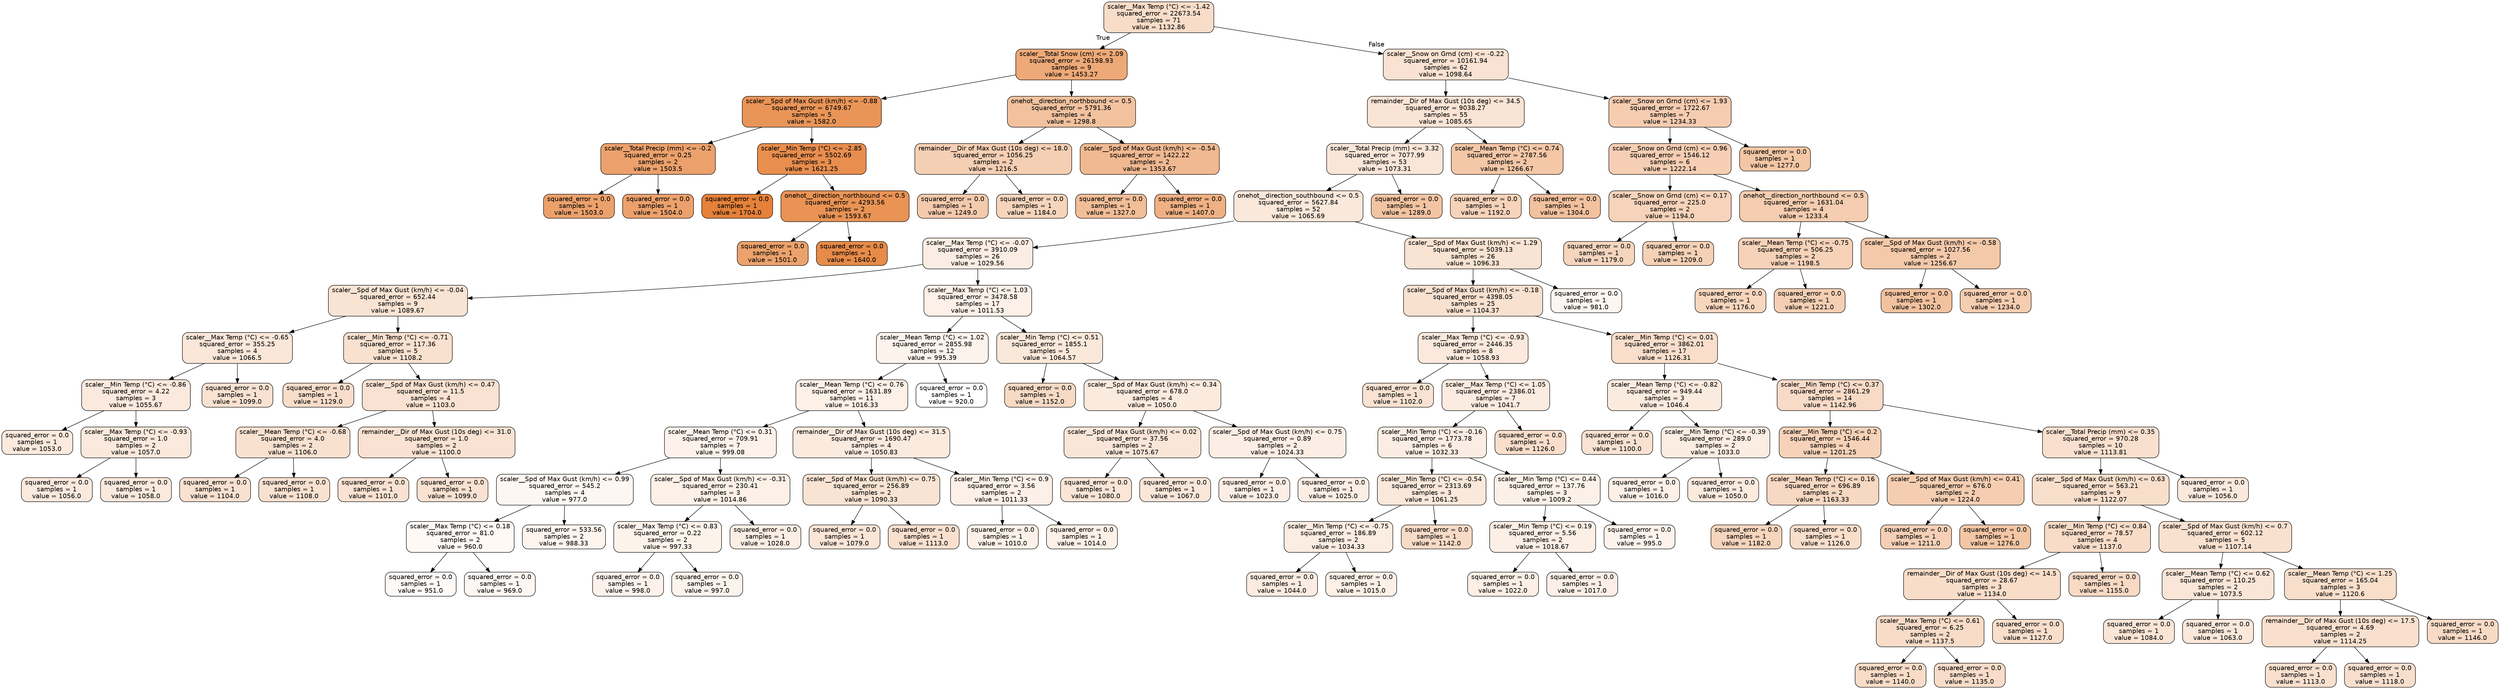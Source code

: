 digraph Tree {
node [shape=box, style="filled, rounded", color="black", fontname="helvetica"] ;
edge [fontname="helvetica"] ;
0 [label="scaler__Max Temp (°C) <= -1.42\nsquared_error = 22673.54\nsamples = 71\nvalue = 1132.86", fillcolor="#f8ddc9"] ;
1 [label="scaler__Total Snow (cm) <= 2.09\nsquared_error = 26198.93\nsamples = 9\nvalue = 1453.27", fillcolor="#eda978"] ;
0 -> 1 [labeldistance=2.5, labelangle=45, headlabel="True"] ;
2 [label="scaler__Spd of Max Gust (km/h) <= -0.88\nsquared_error = 6749.67\nsamples = 5\nvalue = 1582.0", fillcolor="#e99558"] ;
1 -> 2 ;
3 [label="scaler__Total Precip (mm) <= -0.2\nsquared_error = 0.25\nsamples = 2\nvalue = 1503.5", fillcolor="#eca16c"] ;
2 -> 3 ;
4 [label="squared_error = 0.0\nsamples = 1\nvalue = 1503.0", fillcolor="#eca16c"] ;
3 -> 4 ;
5 [label="squared_error = 0.0\nsamples = 1\nvalue = 1504.0", fillcolor="#eca16c"] ;
3 -> 5 ;
6 [label="scaler__Min Temp (°C) <= -2.85\nsquared_error = 5502.69\nsamples = 3\nvalue = 1621.25", fillcolor="#e88e4e"] ;
2 -> 6 ;
7 [label="squared_error = 0.0\nsamples = 1\nvalue = 1704.0", fillcolor="#e58139"] ;
6 -> 7 ;
8 [label="onehot__direction_northbound <= 0.5\nsquared_error = 4293.56\nsamples = 2\nvalue = 1593.67", fillcolor="#e99355"] ;
6 -> 8 ;
9 [label="squared_error = 0.0\nsamples = 1\nvalue = 1501.0", fillcolor="#eca26c"] ;
8 -> 9 ;
10 [label="squared_error = 0.0\nsamples = 1\nvalue = 1640.0", fillcolor="#e78b49"] ;
8 -> 10 ;
11 [label="onehot__direction_northbound <= 0.5\nsquared_error = 5791.36\nsamples = 4\nvalue = 1298.8", fillcolor="#f2c29f"] ;
1 -> 11 ;
12 [label="remainder__Dir of Max Gust (10s deg) <= 18.0\nsquared_error = 1056.25\nsamples = 2\nvalue = 1216.5", fillcolor="#f5cfb4"] ;
11 -> 12 ;
13 [label="squared_error = 0.0\nsamples = 1\nvalue = 1249.0", fillcolor="#f4caac"] ;
12 -> 13 ;
14 [label="squared_error = 0.0\nsamples = 1\nvalue = 1184.0", fillcolor="#f6d5bc"] ;
12 -> 14 ;
15 [label="scaler__Spd of Max Gust (km/h) <= -0.54\nsquared_error = 1422.22\nsamples = 2\nvalue = 1353.67", fillcolor="#f1b991"] ;
11 -> 15 ;
16 [label="squared_error = 0.0\nsamples = 1\nvalue = 1327.0", fillcolor="#f2be98"] ;
15 -> 16 ;
17 [label="squared_error = 0.0\nsamples = 1\nvalue = 1407.0", fillcolor="#efb184"] ;
15 -> 17 ;
18 [label="scaler__Snow on Grnd (cm) <= -0.22\nsquared_error = 10161.94\nsamples = 62\nvalue = 1098.64", fillcolor="#f9e2d2"] ;
0 -> 18 [labeldistance=2.5, labelangle=-45, headlabel="False"] ;
19 [label="remainder__Dir of Max Gust (10s deg) <= 34.5\nsquared_error = 9038.27\nsamples = 55\nvalue = 1085.65", fillcolor="#fae4d5"] ;
18 -> 19 ;
20 [label="scaler__Total Precip (mm) <= 3.32\nsquared_error = 7077.99\nsamples = 53\nvalue = 1073.31", fillcolor="#fae6d8"] ;
19 -> 20 ;
21 [label="onehot__direction_southbound <= 0.5\nsquared_error = 5627.84\nsamples = 52\nvalue = 1065.69", fillcolor="#fae8da"] ;
20 -> 21 ;
22 [label="scaler__Max Temp (°C) <= -0.07\nsquared_error = 3910.09\nsamples = 26\nvalue = 1029.56", fillcolor="#fbede3"] ;
21 -> 22 ;
23 [label="scaler__Spd of Max Gust (km/h) <= -0.04\nsquared_error = 652.44\nsamples = 9\nvalue = 1089.67", fillcolor="#f9e4d4"] ;
22 -> 23 ;
24 [label="scaler__Max Temp (°C) <= -0.65\nsquared_error = 355.25\nsamples = 4\nvalue = 1066.5", fillcolor="#fae7da"] ;
23 -> 24 ;
25 [label="scaler__Min Temp (°C) <= -0.86\nsquared_error = 4.22\nsamples = 3\nvalue = 1055.67", fillcolor="#fbe9dd"] ;
24 -> 25 ;
26 [label="squared_error = 0.0\nsamples = 1\nvalue = 1053.0", fillcolor="#fbeadd"] ;
25 -> 26 ;
27 [label="scaler__Max Temp (°C) <= -0.93\nsquared_error = 1.0\nsamples = 2\nvalue = 1057.0", fillcolor="#fae9dc"] ;
25 -> 27 ;
28 [label="squared_error = 0.0\nsamples = 1\nvalue = 1056.0", fillcolor="#fae9dd"] ;
27 -> 28 ;
29 [label="squared_error = 0.0\nsamples = 1\nvalue = 1058.0", fillcolor="#fae9dc"] ;
27 -> 29 ;
30 [label="squared_error = 0.0\nsamples = 1\nvalue = 1099.0", fillcolor="#f9e2d2"] ;
24 -> 30 ;
31 [label="scaler__Min Temp (°C) <= -0.71\nsquared_error = 117.36\nsamples = 5\nvalue = 1108.2", fillcolor="#f9e1cf"] ;
23 -> 31 ;
32 [label="squared_error = 0.0\nsamples = 1\nvalue = 1129.0", fillcolor="#f8ddca"] ;
31 -> 32 ;
33 [label="scaler__Spd of Max Gust (km/h) <= 0.47\nsquared_error = 11.5\nsamples = 4\nvalue = 1103.0", fillcolor="#f9e2d1"] ;
31 -> 33 ;
34 [label="scaler__Mean Temp (°C) <= -0.68\nsquared_error = 4.0\nsamples = 2\nvalue = 1106.0", fillcolor="#f9e1d0"] ;
33 -> 34 ;
35 [label="squared_error = 0.0\nsamples = 1\nvalue = 1104.0", fillcolor="#f9e1d1"] ;
34 -> 35 ;
36 [label="squared_error = 0.0\nsamples = 1\nvalue = 1108.0", fillcolor="#f9e1d0"] ;
34 -> 36 ;
37 [label="remainder__Dir of Max Gust (10s deg) <= 31.0\nsquared_error = 1.0\nsamples = 2\nvalue = 1100.0", fillcolor="#f9e2d2"] ;
33 -> 37 ;
38 [label="squared_error = 0.0\nsamples = 1\nvalue = 1101.0", fillcolor="#f9e2d1"] ;
37 -> 38 ;
39 [label="squared_error = 0.0\nsamples = 1\nvalue = 1099.0", fillcolor="#f9e2d2"] ;
37 -> 39 ;
40 [label="scaler__Max Temp (°C) <= 1.03\nsquared_error = 3478.58\nsamples = 17\nvalue = 1011.53", fillcolor="#fcf0e8"] ;
22 -> 40 ;
41 [label="scaler__Mean Temp (°C) <= 1.02\nsquared_error = 2855.98\nsamples = 12\nvalue = 995.39", fillcolor="#fcf3ec"] ;
40 -> 41 ;
42 [label="scaler__Mean Temp (°C) <= 0.76\nsquared_error = 1631.89\nsamples = 11\nvalue = 1016.33", fillcolor="#fcf0e7"] ;
41 -> 42 ;
43 [label="scaler__Mean Temp (°C) <= 0.31\nsquared_error = 709.91\nsamples = 7\nvalue = 999.08", fillcolor="#fcf2eb"] ;
42 -> 43 ;
44 [label="scaler__Spd of Max Gust (km/h) <= 0.99\nsquared_error = 545.2\nsamples = 4\nvalue = 977.0", fillcolor="#fdf6f1"] ;
43 -> 44 ;
45 [label="scaler__Max Temp (°C) <= 0.18\nsquared_error = 81.0\nsamples = 2\nvalue = 960.0", fillcolor="#fef9f5"] ;
44 -> 45 ;
46 [label="squared_error = 0.0\nsamples = 1\nvalue = 951.0", fillcolor="#fefaf7"] ;
45 -> 46 ;
47 [label="squared_error = 0.0\nsamples = 1\nvalue = 969.0", fillcolor="#fdf7f3"] ;
45 -> 47 ;
48 [label="squared_error = 533.56\nsamples = 2\nvalue = 988.33", fillcolor="#fdf4ee"] ;
44 -> 48 ;
49 [label="scaler__Spd of Max Gust (km/h) <= -0.31\nsquared_error = 230.41\nsamples = 3\nvalue = 1014.86", fillcolor="#fcf0e7"] ;
43 -> 49 ;
50 [label="scaler__Max Temp (°C) <= 0.83\nsquared_error = 0.22\nsamples = 2\nvalue = 997.33", fillcolor="#fcf3eb"] ;
49 -> 50 ;
51 [label="squared_error = 0.0\nsamples = 1\nvalue = 998.0", fillcolor="#fcf2eb"] ;
50 -> 51 ;
52 [label="squared_error = 0.0\nsamples = 1\nvalue = 997.0", fillcolor="#fcf3ec"] ;
50 -> 52 ;
53 [label="squared_error = 0.0\nsamples = 1\nvalue = 1028.0", fillcolor="#fbeee4"] ;
49 -> 53 ;
54 [label="remainder__Dir of Max Gust (10s deg) <= 31.5\nsquared_error = 1690.47\nsamples = 4\nvalue = 1050.83", fillcolor="#fbeade"] ;
42 -> 54 ;
55 [label="scaler__Spd of Max Gust (km/h) <= 0.75\nsquared_error = 256.89\nsamples = 2\nvalue = 1090.33", fillcolor="#f9e4d4"] ;
54 -> 55 ;
56 [label="squared_error = 0.0\nsamples = 1\nvalue = 1079.0", fillcolor="#fae5d7"] ;
55 -> 56 ;
57 [label="squared_error = 0.0\nsamples = 1\nvalue = 1113.0", fillcolor="#f9e0ce"] ;
55 -> 57 ;
58 [label="scaler__Min Temp (°C) <= 0.9\nsquared_error = 3.56\nsamples = 2\nvalue = 1011.33", fillcolor="#fcf0e8"] ;
54 -> 58 ;
59 [label="squared_error = 0.0\nsamples = 1\nvalue = 1010.0", fillcolor="#fcf1e8"] ;
58 -> 59 ;
60 [label="squared_error = 0.0\nsamples = 1\nvalue = 1014.0", fillcolor="#fcf0e7"] ;
58 -> 60 ;
61 [label="squared_error = 0.0\nsamples = 1\nvalue = 920.0", fillcolor="#ffffff"] ;
41 -> 61 ;
62 [label="scaler__Min Temp (°C) <= 0.51\nsquared_error = 1855.1\nsamples = 5\nvalue = 1064.57", fillcolor="#fae8da"] ;
40 -> 62 ;
63 [label="squared_error = 0.0\nsamples = 1\nvalue = 1152.0", fillcolor="#f7dac4"] ;
62 -> 63 ;
64 [label="scaler__Spd of Max Gust (km/h) <= 0.34\nsquared_error = 678.0\nsamples = 4\nvalue = 1050.0", fillcolor="#fbeade"] ;
62 -> 64 ;
65 [label="scaler__Spd of Max Gust (km/h) <= 0.02\nsquared_error = 37.56\nsamples = 2\nvalue = 1075.67", fillcolor="#fae6d8"] ;
64 -> 65 ;
66 [label="squared_error = 0.0\nsamples = 1\nvalue = 1080.0", fillcolor="#fae5d7"] ;
65 -> 66 ;
67 [label="squared_error = 0.0\nsamples = 1\nvalue = 1067.0", fillcolor="#fae7da"] ;
65 -> 67 ;
68 [label="scaler__Spd of Max Gust (km/h) <= 0.75\nsquared_error = 0.89\nsamples = 2\nvalue = 1024.33", fillcolor="#fceee5"] ;
64 -> 68 ;
69 [label="squared_error = 0.0\nsamples = 1\nvalue = 1023.0", fillcolor="#fceee5"] ;
68 -> 69 ;
70 [label="squared_error = 0.0\nsamples = 1\nvalue = 1025.0", fillcolor="#fceee4"] ;
68 -> 70 ;
71 [label="scaler__Spd of Max Gust (km/h) <= 1.29\nsquared_error = 5039.13\nsamples = 26\nvalue = 1096.33", fillcolor="#f9e3d2"] ;
21 -> 71 ;
72 [label="scaler__Spd of Max Gust (km/h) <= -0.18\nsquared_error = 4398.05\nsamples = 25\nvalue = 1104.37", fillcolor="#f9e1d0"] ;
71 -> 72 ;
73 [label="scaler__Max Temp (°C) <= -0.93\nsquared_error = 2446.35\nsamples = 8\nvalue = 1058.93", fillcolor="#fae9dc"] ;
72 -> 73 ;
74 [label="squared_error = 0.0\nsamples = 1\nvalue = 1102.0", fillcolor="#f9e2d1"] ;
73 -> 74 ;
75 [label="scaler__Max Temp (°C) <= 1.05\nsquared_error = 2386.01\nsamples = 7\nvalue = 1041.7", fillcolor="#fbebe0"] ;
73 -> 75 ;
76 [label="scaler__Min Temp (°C) <= -0.16\nsquared_error = 1773.78\nsamples = 6\nvalue = 1032.33", fillcolor="#fbede3"] ;
75 -> 76 ;
77 [label="scaler__Min Temp (°C) <= -0.54\nsquared_error = 2313.69\nsamples = 3\nvalue = 1061.25", fillcolor="#fae8db"] ;
76 -> 77 ;
78 [label="scaler__Min Temp (°C) <= -0.75\nsquared_error = 186.89\nsamples = 2\nvalue = 1034.33", fillcolor="#fbede2"] ;
77 -> 78 ;
79 [label="squared_error = 0.0\nsamples = 1\nvalue = 1044.0", fillcolor="#fbebe0"] ;
78 -> 79 ;
80 [label="squared_error = 0.0\nsamples = 1\nvalue = 1015.0", fillcolor="#fcf0e7"] ;
78 -> 80 ;
81 [label="squared_error = 0.0\nsamples = 1\nvalue = 1142.0", fillcolor="#f8dbc7"] ;
77 -> 81 ;
82 [label="scaler__Min Temp (°C) <= 0.44\nsquared_error = 137.76\nsamples = 3\nvalue = 1009.2", fillcolor="#fcf1e8"] ;
76 -> 82 ;
83 [label="scaler__Min Temp (°C) <= 0.19\nsquared_error = 5.56\nsamples = 2\nvalue = 1018.67", fillcolor="#fcefe6"] ;
82 -> 83 ;
84 [label="squared_error = 0.0\nsamples = 1\nvalue = 1022.0", fillcolor="#fcefe5"] ;
83 -> 84 ;
85 [label="squared_error = 0.0\nsamples = 1\nvalue = 1017.0", fillcolor="#fcefe7"] ;
83 -> 85 ;
86 [label="squared_error = 0.0\nsamples = 1\nvalue = 995.0", fillcolor="#fdf3ec"] ;
82 -> 86 ;
87 [label="squared_error = 0.0\nsamples = 1\nvalue = 1126.0", fillcolor="#f8decb"] ;
75 -> 87 ;
88 [label="scaler__Min Temp (°C) <= 0.01\nsquared_error = 3862.01\nsamples = 17\nvalue = 1126.31", fillcolor="#f8decb"] ;
72 -> 88 ;
89 [label="scaler__Mean Temp (°C) <= -0.82\nsquared_error = 949.44\nsamples = 3\nvalue = 1046.4", fillcolor="#fbebdf"] ;
88 -> 89 ;
90 [label="squared_error = 0.0\nsamples = 1\nvalue = 1100.0", fillcolor="#f9e2d2"] ;
89 -> 90 ;
91 [label="scaler__Min Temp (°C) <= -0.39\nsquared_error = 289.0\nsamples = 2\nvalue = 1033.0", fillcolor="#fbede2"] ;
89 -> 91 ;
92 [label="squared_error = 0.0\nsamples = 1\nvalue = 1016.0", fillcolor="#fcf0e7"] ;
91 -> 92 ;
93 [label="squared_error = 0.0\nsamples = 1\nvalue = 1050.0", fillcolor="#fbeade"] ;
91 -> 93 ;
94 [label="scaler__Min Temp (°C) <= 0.37\nsquared_error = 2861.29\nsamples = 14\nvalue = 1142.96", fillcolor="#f8dbc7"] ;
88 -> 94 ;
95 [label="scaler__Min Temp (°C) <= 0.2\nsquared_error = 1546.44\nsamples = 4\nvalue = 1201.25", fillcolor="#f6d2b8"] ;
94 -> 95 ;
96 [label="scaler__Mean Temp (°C) <= 0.16\nsquared_error = 696.89\nsamples = 2\nvalue = 1163.33", fillcolor="#f7d8c2"] ;
95 -> 96 ;
97 [label="squared_error = 0.0\nsamples = 1\nvalue = 1182.0", fillcolor="#f6d5bd"] ;
96 -> 97 ;
98 [label="squared_error = 0.0\nsamples = 1\nvalue = 1126.0", fillcolor="#f8decb"] ;
96 -> 98 ;
99 [label="scaler__Spd of Max Gust (km/h) <= 0.41\nsquared_error = 676.0\nsamples = 2\nvalue = 1224.0", fillcolor="#f5ceb2"] ;
95 -> 99 ;
100 [label="squared_error = 0.0\nsamples = 1\nvalue = 1211.0", fillcolor="#f5d0b6"] ;
99 -> 100 ;
101 [label="squared_error = 0.0\nsamples = 1\nvalue = 1276.0", fillcolor="#f3c6a5"] ;
99 -> 101 ;
102 [label="scaler__Total Precip (mm) <= 0.35\nsquared_error = 970.28\nsamples = 10\nvalue = 1113.81", fillcolor="#f9e0ce"] ;
94 -> 102 ;
103 [label="scaler__Spd of Max Gust (km/h) <= 0.63\nsquared_error = 563.21\nsamples = 9\nvalue = 1122.07", fillcolor="#f8dfcc"] ;
102 -> 103 ;
104 [label="scaler__Min Temp (°C) <= 0.84\nsquared_error = 78.57\nsamples = 4\nvalue = 1137.0", fillcolor="#f8dcc8"] ;
103 -> 104 ;
105 [label="remainder__Dir of Max Gust (10s deg) <= 14.5\nsquared_error = 28.67\nsamples = 3\nvalue = 1134.0", fillcolor="#f8ddc9"] ;
104 -> 105 ;
106 [label="scaler__Max Temp (°C) <= 0.61\nsquared_error = 6.25\nsamples = 2\nvalue = 1137.5", fillcolor="#f8dcc8"] ;
105 -> 106 ;
107 [label="squared_error = 0.0\nsamples = 1\nvalue = 1140.0", fillcolor="#f8dcc7"] ;
106 -> 107 ;
108 [label="squared_error = 0.0\nsamples = 1\nvalue = 1135.0", fillcolor="#f8dcc9"] ;
106 -> 108 ;
109 [label="squared_error = 0.0\nsamples = 1\nvalue = 1127.0", fillcolor="#f8decb"] ;
105 -> 109 ;
110 [label="squared_error = 0.0\nsamples = 1\nvalue = 1155.0", fillcolor="#f7d9c4"] ;
104 -> 110 ;
111 [label="scaler__Spd of Max Gust (km/h) <= 0.7\nsquared_error = 602.12\nsamples = 5\nvalue = 1107.14", fillcolor="#f9e1d0"] ;
103 -> 111 ;
112 [label="scaler__Mean Temp (°C) <= 0.62\nsquared_error = 110.25\nsamples = 2\nvalue = 1073.5", fillcolor="#fae6d8"] ;
111 -> 112 ;
113 [label="squared_error = 0.0\nsamples = 1\nvalue = 1084.0", fillcolor="#fae5d6"] ;
112 -> 113 ;
114 [label="squared_error = 0.0\nsamples = 1\nvalue = 1063.0", fillcolor="#fae8db"] ;
112 -> 114 ;
115 [label="scaler__Mean Temp (°C) <= 1.25\nsquared_error = 165.04\nsamples = 3\nvalue = 1120.6", fillcolor="#f8dfcc"] ;
111 -> 115 ;
116 [label="remainder__Dir of Max Gust (10s deg) <= 17.5\nsquared_error = 4.69\nsamples = 2\nvalue = 1114.25", fillcolor="#f9e0ce"] ;
115 -> 116 ;
117 [label="squared_error = 0.0\nsamples = 1\nvalue = 1113.0", fillcolor="#f9e0ce"] ;
116 -> 117 ;
118 [label="squared_error = 0.0\nsamples = 1\nvalue = 1118.0", fillcolor="#f8dfcd"] ;
116 -> 118 ;
119 [label="squared_error = 0.0\nsamples = 1\nvalue = 1146.0", fillcolor="#f8dbc6"] ;
115 -> 119 ;
120 [label="squared_error = 0.0\nsamples = 1\nvalue = 1056.0", fillcolor="#fae9dd"] ;
102 -> 120 ;
121 [label="squared_error = 0.0\nsamples = 1\nvalue = 981.0", fillcolor="#fdf5f0"] ;
71 -> 121 ;
122 [label="squared_error = 0.0\nsamples = 1\nvalue = 1289.0", fillcolor="#f3c4a2"] ;
20 -> 122 ;
123 [label="scaler__Mean Temp (°C) <= 0.74\nsquared_error = 2787.56\nsamples = 2\nvalue = 1266.67", fillcolor="#f4c7a7"] ;
19 -> 123 ;
124 [label="squared_error = 0.0\nsamples = 1\nvalue = 1192.0", fillcolor="#f6d3ba"] ;
123 -> 124 ;
125 [label="squared_error = 0.0\nsamples = 1\nvalue = 1304.0", fillcolor="#f2c19e"] ;
123 -> 125 ;
126 [label="scaler__Snow on Grnd (cm) <= 1.93\nsquared_error = 1722.67\nsamples = 7\nvalue = 1234.33", fillcolor="#f5ccb0"] ;
18 -> 126 ;
127 [label="scaler__Snow on Grnd (cm) <= 0.96\nsquared_error = 1546.12\nsamples = 6\nvalue = 1222.14", fillcolor="#f5ceb3"] ;
126 -> 127 ;
128 [label="scaler__Snow on Grnd (cm) <= 0.17\nsquared_error = 225.0\nsamples = 2\nvalue = 1194.0", fillcolor="#f6d3ba"] ;
127 -> 128 ;
129 [label="squared_error = 0.0\nsamples = 1\nvalue = 1179.0", fillcolor="#f6d5be"] ;
128 -> 129 ;
130 [label="squared_error = 0.0\nsamples = 1\nvalue = 1209.0", fillcolor="#f5d1b6"] ;
128 -> 130 ;
131 [label="onehot__direction_northbound <= 0.5\nsquared_error = 1631.04\nsamples = 4\nvalue = 1233.4", fillcolor="#f5cdb0"] ;
127 -> 131 ;
132 [label="scaler__Mean Temp (°C) <= -0.75\nsquared_error = 506.25\nsamples = 2\nvalue = 1198.5", fillcolor="#f6d2b9"] ;
131 -> 132 ;
133 [label="squared_error = 0.0\nsamples = 1\nvalue = 1176.0", fillcolor="#f7d6be"] ;
132 -> 133 ;
134 [label="squared_error = 0.0\nsamples = 1\nvalue = 1221.0", fillcolor="#f5cfb3"] ;
132 -> 134 ;
135 [label="scaler__Spd of Max Gust (km/h) <= -0.58\nsquared_error = 1027.56\nsamples = 2\nvalue = 1256.67", fillcolor="#f4c9aa"] ;
131 -> 135 ;
136 [label="squared_error = 0.0\nsamples = 1\nvalue = 1302.0", fillcolor="#f2c29f"] ;
135 -> 136 ;
137 [label="squared_error = 0.0\nsamples = 1\nvalue = 1234.0", fillcolor="#f5cdb0"] ;
135 -> 137 ;
138 [label="squared_error = 0.0\nsamples = 1\nvalue = 1277.0", fillcolor="#f3c6a5"] ;
126 -> 138 ;
}